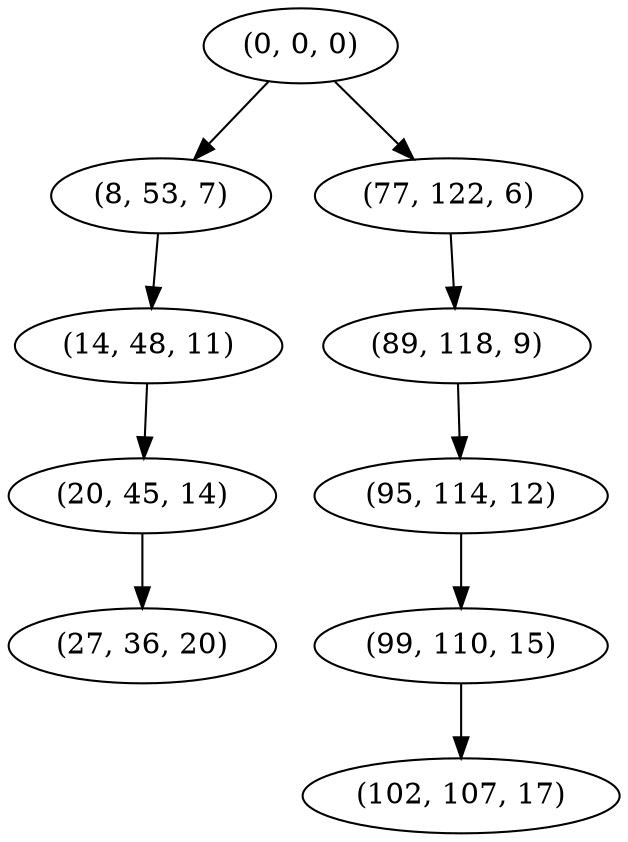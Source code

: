 digraph tree {
    "(0, 0, 0)";
    "(8, 53, 7)";
    "(14, 48, 11)";
    "(20, 45, 14)";
    "(27, 36, 20)";
    "(77, 122, 6)";
    "(89, 118, 9)";
    "(95, 114, 12)";
    "(99, 110, 15)";
    "(102, 107, 17)";
    "(0, 0, 0)" -> "(8, 53, 7)";
    "(0, 0, 0)" -> "(77, 122, 6)";
    "(8, 53, 7)" -> "(14, 48, 11)";
    "(14, 48, 11)" -> "(20, 45, 14)";
    "(20, 45, 14)" -> "(27, 36, 20)";
    "(77, 122, 6)" -> "(89, 118, 9)";
    "(89, 118, 9)" -> "(95, 114, 12)";
    "(95, 114, 12)" -> "(99, 110, 15)";
    "(99, 110, 15)" -> "(102, 107, 17)";
}
